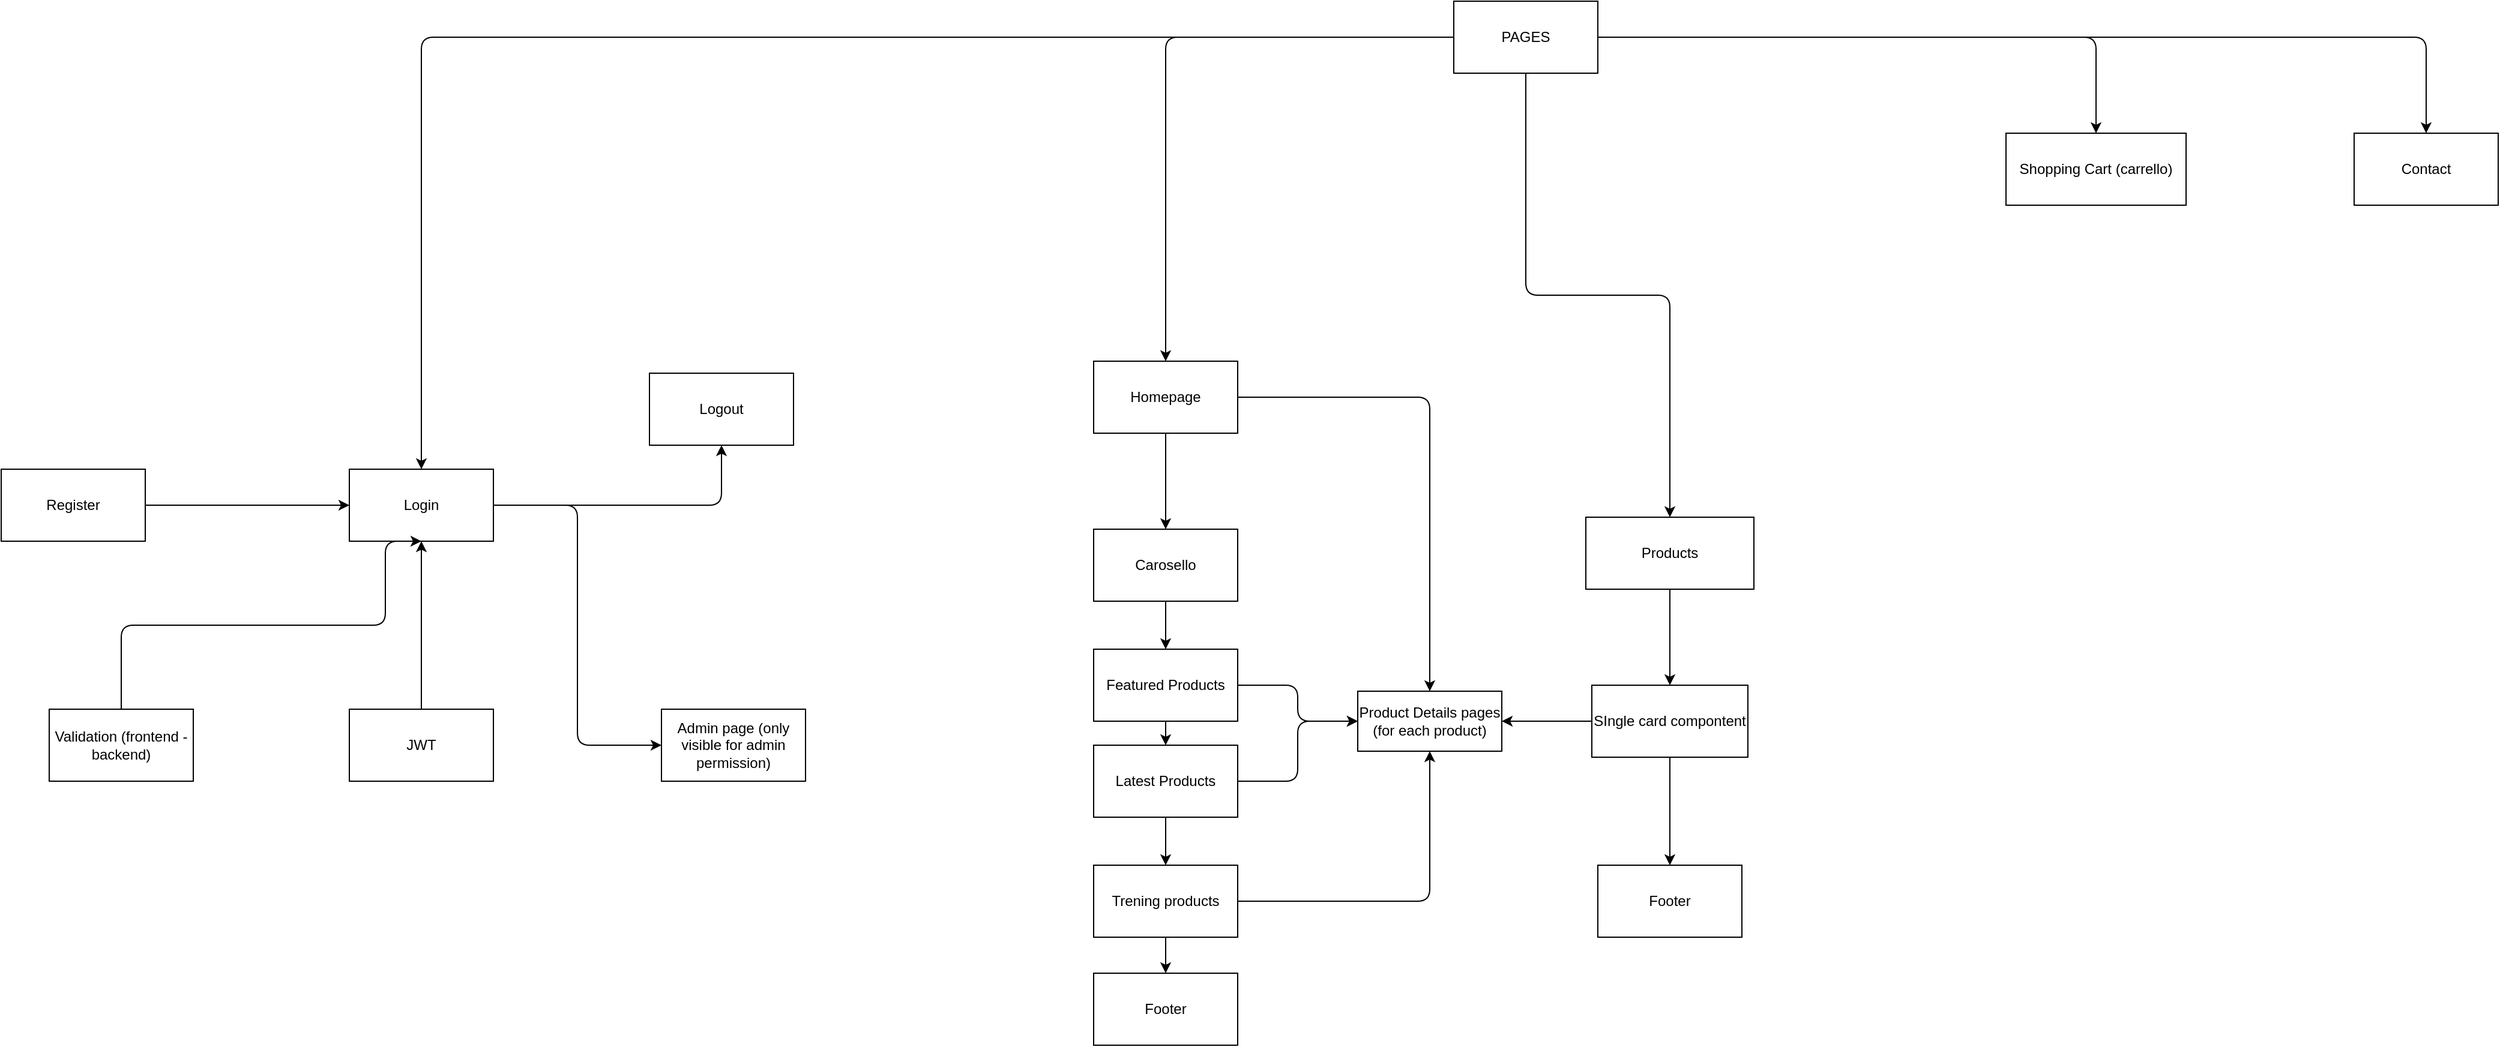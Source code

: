 <mxfile version="15.7.1" type="github">
  <diagram id="p_A3POv_7OdEzddipI_T" name="Page-1-frontend">
    <mxGraphModel dx="1395" dy="1158" grid="1" gridSize="10" guides="1" tooltips="1" connect="1" arrows="1" fold="1" page="1" pageScale="1" pageWidth="2339" pageHeight="3300" math="0" shadow="0">
      <root>
        <mxCell id="0" />
        <mxCell id="1" parent="0" />
        <mxCell id="QcY7JtW_8c2vVM3JENa3-42" style="edgeStyle=orthogonalEdgeStyle;curved=0;rounded=1;sketch=0;orthogonalLoop=1;jettySize=auto;html=1;exitX=0.5;exitY=1;exitDx=0;exitDy=0;entryX=0.5;entryY=0;entryDx=0;entryDy=0;" parent="1" source="QcY7JtW_8c2vVM3JENa3-2" target="QcY7JtW_8c2vVM3JENa3-30" edge="1">
          <mxGeometry relative="1" as="geometry" />
        </mxCell>
        <mxCell id="QcY7JtW_8c2vVM3JENa3-47" style="edgeStyle=orthogonalEdgeStyle;curved=0;rounded=1;sketch=0;orthogonalLoop=1;jettySize=auto;html=1;" parent="1" source="QcY7JtW_8c2vVM3JENa3-2" target="QcY7JtW_8c2vVM3JENa3-39" edge="1">
          <mxGeometry relative="1" as="geometry" />
        </mxCell>
        <mxCell id="QcY7JtW_8c2vVM3JENa3-2" value="Homepage" style="rounded=0;whiteSpace=wrap;html=1;" parent="1" vertex="1">
          <mxGeometry x="950" y="300" width="120" height="60" as="geometry" />
        </mxCell>
        <mxCell id="QcY7JtW_8c2vVM3JENa3-10" style="edgeStyle=orthogonalEdgeStyle;curved=0;rounded=1;sketch=0;orthogonalLoop=1;jettySize=auto;html=1;exitX=0;exitY=0.5;exitDx=0;exitDy=0;entryX=0.5;entryY=0;entryDx=0;entryDy=0;" parent="1" source="QcY7JtW_8c2vVM3JENa3-3" target="QcY7JtW_8c2vVM3JENa3-2" edge="1">
          <mxGeometry relative="1" as="geometry" />
        </mxCell>
        <mxCell id="QcY7JtW_8c2vVM3JENa3-12" style="edgeStyle=orthogonalEdgeStyle;curved=0;rounded=1;sketch=0;orthogonalLoop=1;jettySize=auto;html=1;exitX=0.5;exitY=1;exitDx=0;exitDy=0;entryX=0.5;entryY=0;entryDx=0;entryDy=0;" parent="1" source="QcY7JtW_8c2vVM3JENa3-3" target="QcY7JtW_8c2vVM3JENa3-5" edge="1">
          <mxGeometry relative="1" as="geometry" />
        </mxCell>
        <mxCell id="QcY7JtW_8c2vVM3JENa3-13" style="edgeStyle=orthogonalEdgeStyle;curved=0;rounded=1;sketch=0;orthogonalLoop=1;jettySize=auto;html=1;exitX=1;exitY=0.5;exitDx=0;exitDy=0;entryX=0.5;entryY=0;entryDx=0;entryDy=0;" parent="1" source="QcY7JtW_8c2vVM3JENa3-3" target="QcY7JtW_8c2vVM3JENa3-7" edge="1">
          <mxGeometry relative="1" as="geometry" />
        </mxCell>
        <mxCell id="QcY7JtW_8c2vVM3JENa3-14" style="edgeStyle=orthogonalEdgeStyle;curved=0;rounded=1;sketch=0;orthogonalLoop=1;jettySize=auto;html=1;exitX=1;exitY=0.5;exitDx=0;exitDy=0;entryX=0.5;entryY=0;entryDx=0;entryDy=0;" parent="1" source="QcY7JtW_8c2vVM3JENa3-3" target="QcY7JtW_8c2vVM3JENa3-8" edge="1">
          <mxGeometry relative="1" as="geometry" />
        </mxCell>
        <mxCell id="QcY7JtW_8c2vVM3JENa3-16" style="edgeStyle=orthogonalEdgeStyle;curved=0;rounded=1;sketch=0;orthogonalLoop=1;jettySize=auto;html=1;exitX=0;exitY=0.5;exitDx=0;exitDy=0;entryX=0.5;entryY=0;entryDx=0;entryDy=0;" parent="1" source="QcY7JtW_8c2vVM3JENa3-3" target="QcY7JtW_8c2vVM3JENa3-15" edge="1">
          <mxGeometry relative="1" as="geometry" />
        </mxCell>
        <mxCell id="QcY7JtW_8c2vVM3JENa3-3" value="PAGES" style="rounded=0;whiteSpace=wrap;html=1;" parent="1" vertex="1">
          <mxGeometry x="1250" width="120" height="60" as="geometry" />
        </mxCell>
        <mxCell id="QcY7JtW_8c2vVM3JENa3-40" style="edgeStyle=orthogonalEdgeStyle;curved=0;rounded=1;sketch=0;orthogonalLoop=1;jettySize=auto;html=1;exitX=0.5;exitY=1;exitDx=0;exitDy=0;entryX=0.5;entryY=0;entryDx=0;entryDy=0;" parent="1" source="QcY7JtW_8c2vVM3JENa3-5" target="QcY7JtW_8c2vVM3JENa3-35" edge="1">
          <mxGeometry relative="1" as="geometry" />
        </mxCell>
        <mxCell id="QcY7JtW_8c2vVM3JENa3-5" value="Products" style="rounded=0;whiteSpace=wrap;html=1;" parent="1" vertex="1">
          <mxGeometry x="1360" y="430" width="140" height="60" as="geometry" />
        </mxCell>
        <mxCell id="QcY7JtW_8c2vVM3JENa3-7" value="Shopping Cart (carrello)" style="rounded=0;whiteSpace=wrap;html=1;" parent="1" vertex="1">
          <mxGeometry x="1710" y="110" width="150" height="60" as="geometry" />
        </mxCell>
        <mxCell id="QcY7JtW_8c2vVM3JENa3-8" value="Contact" style="rounded=0;whiteSpace=wrap;html=1;" parent="1" vertex="1">
          <mxGeometry x="2000" y="110" width="120" height="60" as="geometry" />
        </mxCell>
        <mxCell id="QcY7JtW_8c2vVM3JENa3-25" style="edgeStyle=orthogonalEdgeStyle;curved=0;rounded=1;sketch=0;orthogonalLoop=1;jettySize=auto;html=1;" parent="1" source="QcY7JtW_8c2vVM3JENa3-15" target="QcY7JtW_8c2vVM3JENa3-26" edge="1">
          <mxGeometry relative="1" as="geometry">
            <mxPoint x="590" y="420" as="targetPoint" />
          </mxGeometry>
        </mxCell>
        <mxCell id="QcY7JtW_8c2vVM3JENa3-29" style="edgeStyle=orthogonalEdgeStyle;curved=0;rounded=1;sketch=0;orthogonalLoop=1;jettySize=auto;html=1;exitX=1;exitY=0.5;exitDx=0;exitDy=0;entryX=0;entryY=0.5;entryDx=0;entryDy=0;" parent="1" source="QcY7JtW_8c2vVM3JENa3-15" target="QcY7JtW_8c2vVM3JENa3-28" edge="1">
          <mxGeometry relative="1" as="geometry" />
        </mxCell>
        <mxCell id="QcY7JtW_8c2vVM3JENa3-15" value="Login" style="rounded=0;whiteSpace=wrap;html=1;sketch=0;" parent="1" vertex="1">
          <mxGeometry x="330" y="390" width="120" height="60" as="geometry" />
        </mxCell>
        <mxCell id="QcY7JtW_8c2vVM3JENa3-21" style="edgeStyle=orthogonalEdgeStyle;curved=0;rounded=1;sketch=0;orthogonalLoop=1;jettySize=auto;html=1;exitX=0.5;exitY=0;exitDx=0;exitDy=0;entryX=0.5;entryY=1;entryDx=0;entryDy=0;" parent="1" source="QcY7JtW_8c2vVM3JENa3-19" target="QcY7JtW_8c2vVM3JENa3-15" edge="1">
          <mxGeometry relative="1" as="geometry">
            <Array as="points">
              <mxPoint x="140" y="520" />
              <mxPoint x="360" y="520" />
              <mxPoint x="360" y="450" />
            </Array>
          </mxGeometry>
        </mxCell>
        <mxCell id="QcY7JtW_8c2vVM3JENa3-19" value="Validation (frontend - backend)" style="rounded=0;whiteSpace=wrap;html=1;sketch=0;" parent="1" vertex="1">
          <mxGeometry x="80" y="590" width="120" height="60" as="geometry" />
        </mxCell>
        <mxCell id="QcY7JtW_8c2vVM3JENa3-27" style="edgeStyle=orthogonalEdgeStyle;curved=0;rounded=1;sketch=0;orthogonalLoop=1;jettySize=auto;html=1;" parent="1" source="QcY7JtW_8c2vVM3JENa3-22" edge="1">
          <mxGeometry relative="1" as="geometry">
            <mxPoint x="390" y="450" as="targetPoint" />
          </mxGeometry>
        </mxCell>
        <mxCell id="QcY7JtW_8c2vVM3JENa3-22" value="JWT" style="rounded=0;whiteSpace=wrap;html=1;sketch=0;" parent="1" vertex="1">
          <mxGeometry x="330" y="590" width="120" height="60" as="geometry" />
        </mxCell>
        <mxCell id="QcY7JtW_8c2vVM3JENa3-24" style="edgeStyle=orthogonalEdgeStyle;curved=0;rounded=1;sketch=0;orthogonalLoop=1;jettySize=auto;html=1;entryX=0;entryY=0.5;entryDx=0;entryDy=0;" parent="1" source="QcY7JtW_8c2vVM3JENa3-23" target="QcY7JtW_8c2vVM3JENa3-15" edge="1">
          <mxGeometry relative="1" as="geometry" />
        </mxCell>
        <mxCell id="QcY7JtW_8c2vVM3JENa3-23" value="Register" style="rounded=0;whiteSpace=wrap;html=1;sketch=0;" parent="1" vertex="1">
          <mxGeometry x="40" y="390" width="120" height="60" as="geometry" />
        </mxCell>
        <mxCell id="QcY7JtW_8c2vVM3JENa3-26" value="Logout" style="rounded=0;whiteSpace=wrap;html=1;sketch=0;" parent="1" vertex="1">
          <mxGeometry x="580" y="310" width="120" height="60" as="geometry" />
        </mxCell>
        <mxCell id="QcY7JtW_8c2vVM3JENa3-28" value="Admin page (only visible for admin permission)" style="rounded=0;whiteSpace=wrap;html=1;sketch=0;" parent="1" vertex="1">
          <mxGeometry x="590" y="590" width="120" height="60" as="geometry" />
        </mxCell>
        <mxCell id="QcY7JtW_8c2vVM3JENa3-43" style="edgeStyle=orthogonalEdgeStyle;curved=0;rounded=1;sketch=0;orthogonalLoop=1;jettySize=auto;html=1;exitX=0.5;exitY=1;exitDx=0;exitDy=0;entryX=0.5;entryY=0;entryDx=0;entryDy=0;" parent="1" source="QcY7JtW_8c2vVM3JENa3-30" target="QcY7JtW_8c2vVM3JENa3-31" edge="1">
          <mxGeometry relative="1" as="geometry" />
        </mxCell>
        <mxCell id="QcY7JtW_8c2vVM3JENa3-30" value="Carosello" style="rounded=0;whiteSpace=wrap;html=1;sketch=0;" parent="1" vertex="1">
          <mxGeometry x="950" y="440" width="120" height="60" as="geometry" />
        </mxCell>
        <mxCell id="QcY7JtW_8c2vVM3JENa3-44" style="edgeStyle=orthogonalEdgeStyle;curved=0;rounded=1;sketch=0;orthogonalLoop=1;jettySize=auto;html=1;exitX=0.5;exitY=1;exitDx=0;exitDy=0;entryX=0.5;entryY=0;entryDx=0;entryDy=0;" parent="1" source="QcY7JtW_8c2vVM3JENa3-31" target="QcY7JtW_8c2vVM3JENa3-32" edge="1">
          <mxGeometry relative="1" as="geometry" />
        </mxCell>
        <mxCell id="QcY7JtW_8c2vVM3JENa3-50" style="edgeStyle=orthogonalEdgeStyle;curved=0;rounded=1;sketch=0;orthogonalLoop=1;jettySize=auto;html=1;entryX=0;entryY=0.5;entryDx=0;entryDy=0;" parent="1" source="QcY7JtW_8c2vVM3JENa3-31" target="QcY7JtW_8c2vVM3JENa3-39" edge="1">
          <mxGeometry relative="1" as="geometry" />
        </mxCell>
        <mxCell id="QcY7JtW_8c2vVM3JENa3-31" value="Featured Products" style="rounded=0;whiteSpace=wrap;html=1;sketch=0;" parent="1" vertex="1">
          <mxGeometry x="950" y="540" width="120" height="60" as="geometry" />
        </mxCell>
        <mxCell id="QcY7JtW_8c2vVM3JENa3-45" value="" style="edgeStyle=orthogonalEdgeStyle;curved=0;rounded=1;sketch=0;orthogonalLoop=1;jettySize=auto;html=1;" parent="1" source="QcY7JtW_8c2vVM3JENa3-32" target="QcY7JtW_8c2vVM3JENa3-34" edge="1">
          <mxGeometry relative="1" as="geometry" />
        </mxCell>
        <mxCell id="QcY7JtW_8c2vVM3JENa3-51" style="edgeStyle=orthogonalEdgeStyle;curved=0;rounded=1;sketch=0;orthogonalLoop=1;jettySize=auto;html=1;entryX=0;entryY=0.5;entryDx=0;entryDy=0;" parent="1" source="QcY7JtW_8c2vVM3JENa3-32" target="QcY7JtW_8c2vVM3JENa3-39" edge="1">
          <mxGeometry relative="1" as="geometry" />
        </mxCell>
        <mxCell id="QcY7JtW_8c2vVM3JENa3-32" value="Latest Products" style="rounded=0;whiteSpace=wrap;html=1;sketch=0;" parent="1" vertex="1">
          <mxGeometry x="950" y="620" width="120" height="60" as="geometry" />
        </mxCell>
        <mxCell id="QcY7JtW_8c2vVM3JENa3-33" value="Footer" style="rounded=0;whiteSpace=wrap;html=1;sketch=0;" parent="1" vertex="1">
          <mxGeometry x="950" y="810" width="120" height="60" as="geometry" />
        </mxCell>
        <mxCell id="QcY7JtW_8c2vVM3JENa3-46" value="" style="edgeStyle=orthogonalEdgeStyle;curved=0;rounded=1;sketch=0;orthogonalLoop=1;jettySize=auto;html=1;" parent="1" source="QcY7JtW_8c2vVM3JENa3-34" target="QcY7JtW_8c2vVM3JENa3-33" edge="1">
          <mxGeometry relative="1" as="geometry" />
        </mxCell>
        <mxCell id="QcY7JtW_8c2vVM3JENa3-52" style="edgeStyle=orthogonalEdgeStyle;curved=0;rounded=1;sketch=0;orthogonalLoop=1;jettySize=auto;html=1;entryX=0.5;entryY=1;entryDx=0;entryDy=0;" parent="1" source="QcY7JtW_8c2vVM3JENa3-34" target="QcY7JtW_8c2vVM3JENa3-39" edge="1">
          <mxGeometry relative="1" as="geometry" />
        </mxCell>
        <mxCell id="QcY7JtW_8c2vVM3JENa3-34" value="Trening products" style="rounded=0;whiteSpace=wrap;html=1;sketch=0;" parent="1" vertex="1">
          <mxGeometry x="950" y="720" width="120" height="60" as="geometry" />
        </mxCell>
        <mxCell id="QcY7JtW_8c2vVM3JENa3-41" style="edgeStyle=orthogonalEdgeStyle;curved=0;rounded=1;sketch=0;orthogonalLoop=1;jettySize=auto;html=1;exitX=0.5;exitY=1;exitDx=0;exitDy=0;entryX=0.5;entryY=0;entryDx=0;entryDy=0;" parent="1" source="QcY7JtW_8c2vVM3JENa3-35" target="QcY7JtW_8c2vVM3JENa3-36" edge="1">
          <mxGeometry relative="1" as="geometry" />
        </mxCell>
        <mxCell id="QcY7JtW_8c2vVM3JENa3-49" value="" style="edgeStyle=orthogonalEdgeStyle;curved=0;rounded=1;sketch=0;orthogonalLoop=1;jettySize=auto;html=1;" parent="1" source="QcY7JtW_8c2vVM3JENa3-35" target="QcY7JtW_8c2vVM3JENa3-39" edge="1">
          <mxGeometry relative="1" as="geometry" />
        </mxCell>
        <mxCell id="QcY7JtW_8c2vVM3JENa3-35" value="SIngle card compontent" style="rounded=0;whiteSpace=wrap;html=1;sketch=0;" parent="1" vertex="1">
          <mxGeometry x="1365" y="570" width="130" height="60" as="geometry" />
        </mxCell>
        <mxCell id="QcY7JtW_8c2vVM3JENa3-36" value="Footer" style="rounded=0;whiteSpace=wrap;html=1;sketch=0;" parent="1" vertex="1">
          <mxGeometry x="1370" y="720" width="120" height="60" as="geometry" />
        </mxCell>
        <mxCell id="QcY7JtW_8c2vVM3JENa3-39" value="Product Details pages (for each product)" style="rounded=0;whiteSpace=wrap;html=1;sketch=0;" parent="1" vertex="1">
          <mxGeometry x="1170" y="575" width="120" height="50" as="geometry" />
        </mxCell>
      </root>
    </mxGraphModel>
  </diagram>
</mxfile>
